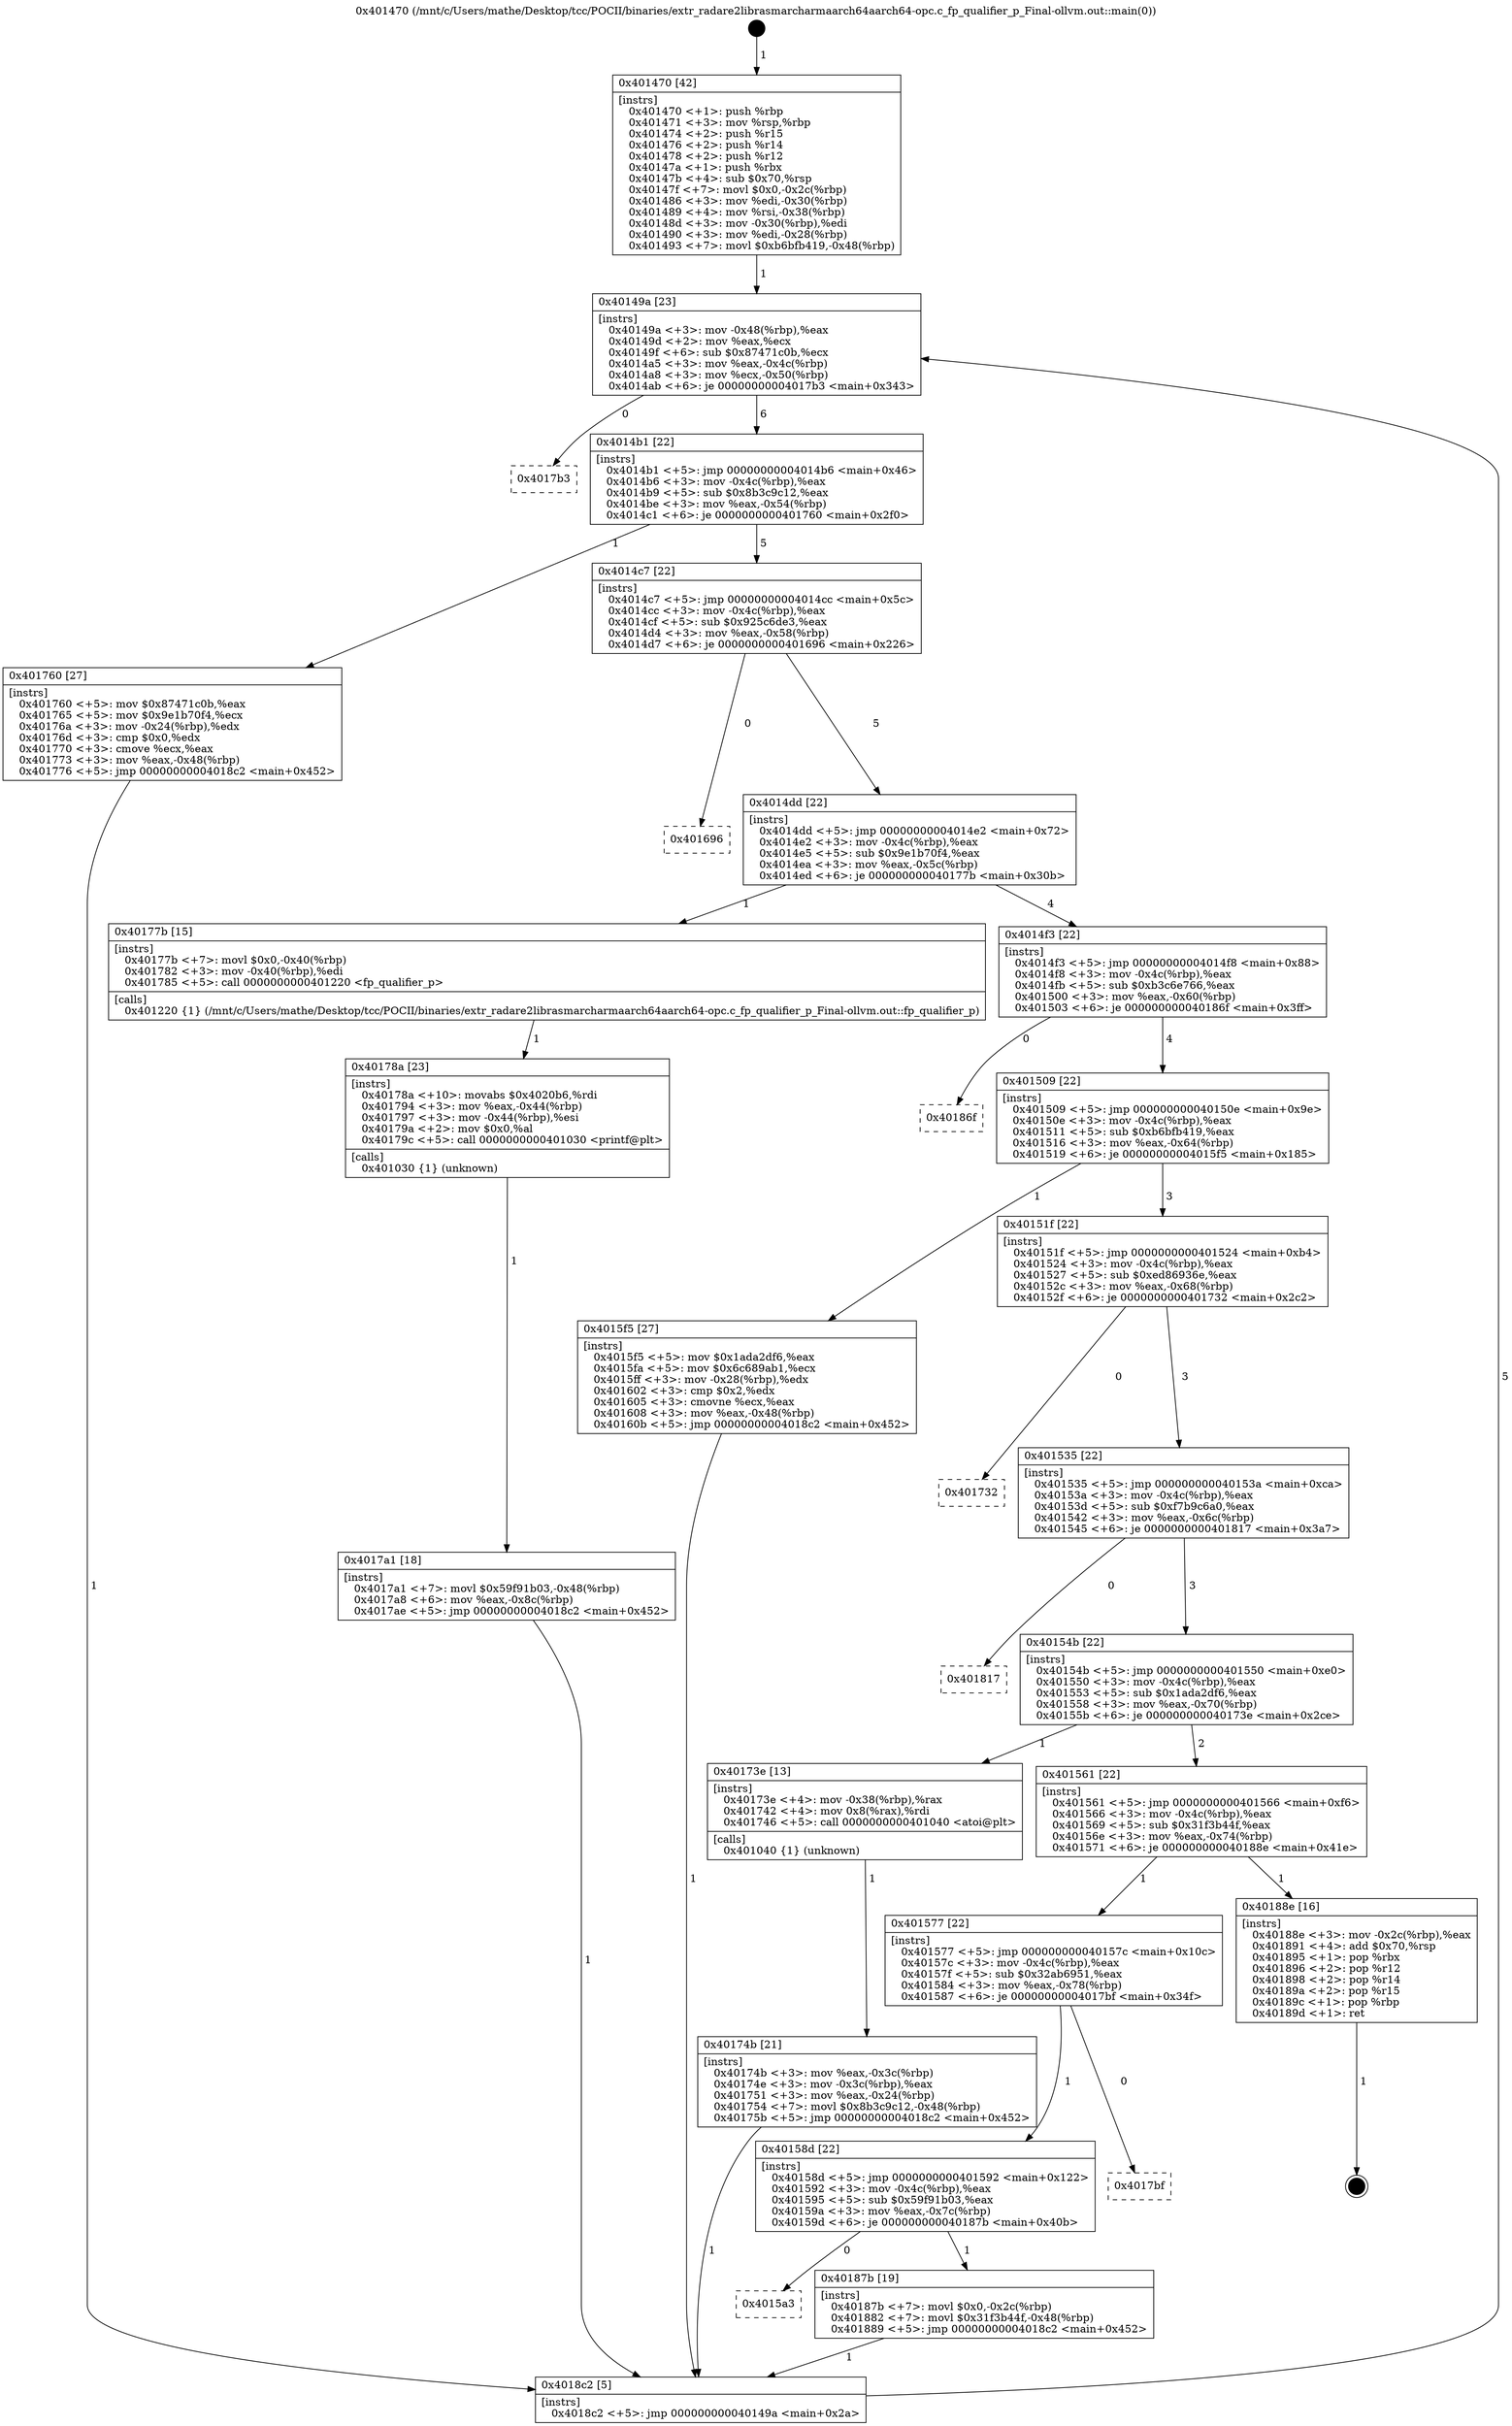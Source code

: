 digraph "0x401470" {
  label = "0x401470 (/mnt/c/Users/mathe/Desktop/tcc/POCII/binaries/extr_radare2librasmarcharmaarch64aarch64-opc.c_fp_qualifier_p_Final-ollvm.out::main(0))"
  labelloc = "t"
  node[shape=record]

  Entry [label="",width=0.3,height=0.3,shape=circle,fillcolor=black,style=filled]
  "0x40149a" [label="{
     0x40149a [23]\l
     | [instrs]\l
     &nbsp;&nbsp;0x40149a \<+3\>: mov -0x48(%rbp),%eax\l
     &nbsp;&nbsp;0x40149d \<+2\>: mov %eax,%ecx\l
     &nbsp;&nbsp;0x40149f \<+6\>: sub $0x87471c0b,%ecx\l
     &nbsp;&nbsp;0x4014a5 \<+3\>: mov %eax,-0x4c(%rbp)\l
     &nbsp;&nbsp;0x4014a8 \<+3\>: mov %ecx,-0x50(%rbp)\l
     &nbsp;&nbsp;0x4014ab \<+6\>: je 00000000004017b3 \<main+0x343\>\l
  }"]
  "0x4017b3" [label="{
     0x4017b3\l
  }", style=dashed]
  "0x4014b1" [label="{
     0x4014b1 [22]\l
     | [instrs]\l
     &nbsp;&nbsp;0x4014b1 \<+5\>: jmp 00000000004014b6 \<main+0x46\>\l
     &nbsp;&nbsp;0x4014b6 \<+3\>: mov -0x4c(%rbp),%eax\l
     &nbsp;&nbsp;0x4014b9 \<+5\>: sub $0x8b3c9c12,%eax\l
     &nbsp;&nbsp;0x4014be \<+3\>: mov %eax,-0x54(%rbp)\l
     &nbsp;&nbsp;0x4014c1 \<+6\>: je 0000000000401760 \<main+0x2f0\>\l
  }"]
  Exit [label="",width=0.3,height=0.3,shape=circle,fillcolor=black,style=filled,peripheries=2]
  "0x401760" [label="{
     0x401760 [27]\l
     | [instrs]\l
     &nbsp;&nbsp;0x401760 \<+5\>: mov $0x87471c0b,%eax\l
     &nbsp;&nbsp;0x401765 \<+5\>: mov $0x9e1b70f4,%ecx\l
     &nbsp;&nbsp;0x40176a \<+3\>: mov -0x24(%rbp),%edx\l
     &nbsp;&nbsp;0x40176d \<+3\>: cmp $0x0,%edx\l
     &nbsp;&nbsp;0x401770 \<+3\>: cmove %ecx,%eax\l
     &nbsp;&nbsp;0x401773 \<+3\>: mov %eax,-0x48(%rbp)\l
     &nbsp;&nbsp;0x401776 \<+5\>: jmp 00000000004018c2 \<main+0x452\>\l
  }"]
  "0x4014c7" [label="{
     0x4014c7 [22]\l
     | [instrs]\l
     &nbsp;&nbsp;0x4014c7 \<+5\>: jmp 00000000004014cc \<main+0x5c\>\l
     &nbsp;&nbsp;0x4014cc \<+3\>: mov -0x4c(%rbp),%eax\l
     &nbsp;&nbsp;0x4014cf \<+5\>: sub $0x925c6de3,%eax\l
     &nbsp;&nbsp;0x4014d4 \<+3\>: mov %eax,-0x58(%rbp)\l
     &nbsp;&nbsp;0x4014d7 \<+6\>: je 0000000000401696 \<main+0x226\>\l
  }"]
  "0x4015a3" [label="{
     0x4015a3\l
  }", style=dashed]
  "0x401696" [label="{
     0x401696\l
  }", style=dashed]
  "0x4014dd" [label="{
     0x4014dd [22]\l
     | [instrs]\l
     &nbsp;&nbsp;0x4014dd \<+5\>: jmp 00000000004014e2 \<main+0x72\>\l
     &nbsp;&nbsp;0x4014e2 \<+3\>: mov -0x4c(%rbp),%eax\l
     &nbsp;&nbsp;0x4014e5 \<+5\>: sub $0x9e1b70f4,%eax\l
     &nbsp;&nbsp;0x4014ea \<+3\>: mov %eax,-0x5c(%rbp)\l
     &nbsp;&nbsp;0x4014ed \<+6\>: je 000000000040177b \<main+0x30b\>\l
  }"]
  "0x40187b" [label="{
     0x40187b [19]\l
     | [instrs]\l
     &nbsp;&nbsp;0x40187b \<+7\>: movl $0x0,-0x2c(%rbp)\l
     &nbsp;&nbsp;0x401882 \<+7\>: movl $0x31f3b44f,-0x48(%rbp)\l
     &nbsp;&nbsp;0x401889 \<+5\>: jmp 00000000004018c2 \<main+0x452\>\l
  }"]
  "0x40177b" [label="{
     0x40177b [15]\l
     | [instrs]\l
     &nbsp;&nbsp;0x40177b \<+7\>: movl $0x0,-0x40(%rbp)\l
     &nbsp;&nbsp;0x401782 \<+3\>: mov -0x40(%rbp),%edi\l
     &nbsp;&nbsp;0x401785 \<+5\>: call 0000000000401220 \<fp_qualifier_p\>\l
     | [calls]\l
     &nbsp;&nbsp;0x401220 \{1\} (/mnt/c/Users/mathe/Desktop/tcc/POCII/binaries/extr_radare2librasmarcharmaarch64aarch64-opc.c_fp_qualifier_p_Final-ollvm.out::fp_qualifier_p)\l
  }"]
  "0x4014f3" [label="{
     0x4014f3 [22]\l
     | [instrs]\l
     &nbsp;&nbsp;0x4014f3 \<+5\>: jmp 00000000004014f8 \<main+0x88\>\l
     &nbsp;&nbsp;0x4014f8 \<+3\>: mov -0x4c(%rbp),%eax\l
     &nbsp;&nbsp;0x4014fb \<+5\>: sub $0xb3c6e766,%eax\l
     &nbsp;&nbsp;0x401500 \<+3\>: mov %eax,-0x60(%rbp)\l
     &nbsp;&nbsp;0x401503 \<+6\>: je 000000000040186f \<main+0x3ff\>\l
  }"]
  "0x40158d" [label="{
     0x40158d [22]\l
     | [instrs]\l
     &nbsp;&nbsp;0x40158d \<+5\>: jmp 0000000000401592 \<main+0x122\>\l
     &nbsp;&nbsp;0x401592 \<+3\>: mov -0x4c(%rbp),%eax\l
     &nbsp;&nbsp;0x401595 \<+5\>: sub $0x59f91b03,%eax\l
     &nbsp;&nbsp;0x40159a \<+3\>: mov %eax,-0x7c(%rbp)\l
     &nbsp;&nbsp;0x40159d \<+6\>: je 000000000040187b \<main+0x40b\>\l
  }"]
  "0x40186f" [label="{
     0x40186f\l
  }", style=dashed]
  "0x401509" [label="{
     0x401509 [22]\l
     | [instrs]\l
     &nbsp;&nbsp;0x401509 \<+5\>: jmp 000000000040150e \<main+0x9e\>\l
     &nbsp;&nbsp;0x40150e \<+3\>: mov -0x4c(%rbp),%eax\l
     &nbsp;&nbsp;0x401511 \<+5\>: sub $0xb6bfb419,%eax\l
     &nbsp;&nbsp;0x401516 \<+3\>: mov %eax,-0x64(%rbp)\l
     &nbsp;&nbsp;0x401519 \<+6\>: je 00000000004015f5 \<main+0x185\>\l
  }"]
  "0x4017bf" [label="{
     0x4017bf\l
  }", style=dashed]
  "0x4015f5" [label="{
     0x4015f5 [27]\l
     | [instrs]\l
     &nbsp;&nbsp;0x4015f5 \<+5\>: mov $0x1ada2df6,%eax\l
     &nbsp;&nbsp;0x4015fa \<+5\>: mov $0x6c689ab1,%ecx\l
     &nbsp;&nbsp;0x4015ff \<+3\>: mov -0x28(%rbp),%edx\l
     &nbsp;&nbsp;0x401602 \<+3\>: cmp $0x2,%edx\l
     &nbsp;&nbsp;0x401605 \<+3\>: cmovne %ecx,%eax\l
     &nbsp;&nbsp;0x401608 \<+3\>: mov %eax,-0x48(%rbp)\l
     &nbsp;&nbsp;0x40160b \<+5\>: jmp 00000000004018c2 \<main+0x452\>\l
  }"]
  "0x40151f" [label="{
     0x40151f [22]\l
     | [instrs]\l
     &nbsp;&nbsp;0x40151f \<+5\>: jmp 0000000000401524 \<main+0xb4\>\l
     &nbsp;&nbsp;0x401524 \<+3\>: mov -0x4c(%rbp),%eax\l
     &nbsp;&nbsp;0x401527 \<+5\>: sub $0xed86936e,%eax\l
     &nbsp;&nbsp;0x40152c \<+3\>: mov %eax,-0x68(%rbp)\l
     &nbsp;&nbsp;0x40152f \<+6\>: je 0000000000401732 \<main+0x2c2\>\l
  }"]
  "0x4018c2" [label="{
     0x4018c2 [5]\l
     | [instrs]\l
     &nbsp;&nbsp;0x4018c2 \<+5\>: jmp 000000000040149a \<main+0x2a\>\l
  }"]
  "0x401470" [label="{
     0x401470 [42]\l
     | [instrs]\l
     &nbsp;&nbsp;0x401470 \<+1\>: push %rbp\l
     &nbsp;&nbsp;0x401471 \<+3\>: mov %rsp,%rbp\l
     &nbsp;&nbsp;0x401474 \<+2\>: push %r15\l
     &nbsp;&nbsp;0x401476 \<+2\>: push %r14\l
     &nbsp;&nbsp;0x401478 \<+2\>: push %r12\l
     &nbsp;&nbsp;0x40147a \<+1\>: push %rbx\l
     &nbsp;&nbsp;0x40147b \<+4\>: sub $0x70,%rsp\l
     &nbsp;&nbsp;0x40147f \<+7\>: movl $0x0,-0x2c(%rbp)\l
     &nbsp;&nbsp;0x401486 \<+3\>: mov %edi,-0x30(%rbp)\l
     &nbsp;&nbsp;0x401489 \<+4\>: mov %rsi,-0x38(%rbp)\l
     &nbsp;&nbsp;0x40148d \<+3\>: mov -0x30(%rbp),%edi\l
     &nbsp;&nbsp;0x401490 \<+3\>: mov %edi,-0x28(%rbp)\l
     &nbsp;&nbsp;0x401493 \<+7\>: movl $0xb6bfb419,-0x48(%rbp)\l
  }"]
  "0x401577" [label="{
     0x401577 [22]\l
     | [instrs]\l
     &nbsp;&nbsp;0x401577 \<+5\>: jmp 000000000040157c \<main+0x10c\>\l
     &nbsp;&nbsp;0x40157c \<+3\>: mov -0x4c(%rbp),%eax\l
     &nbsp;&nbsp;0x40157f \<+5\>: sub $0x32ab6951,%eax\l
     &nbsp;&nbsp;0x401584 \<+3\>: mov %eax,-0x78(%rbp)\l
     &nbsp;&nbsp;0x401587 \<+6\>: je 00000000004017bf \<main+0x34f\>\l
  }"]
  "0x401732" [label="{
     0x401732\l
  }", style=dashed]
  "0x401535" [label="{
     0x401535 [22]\l
     | [instrs]\l
     &nbsp;&nbsp;0x401535 \<+5\>: jmp 000000000040153a \<main+0xca\>\l
     &nbsp;&nbsp;0x40153a \<+3\>: mov -0x4c(%rbp),%eax\l
     &nbsp;&nbsp;0x40153d \<+5\>: sub $0xf7b9c6a0,%eax\l
     &nbsp;&nbsp;0x401542 \<+3\>: mov %eax,-0x6c(%rbp)\l
     &nbsp;&nbsp;0x401545 \<+6\>: je 0000000000401817 \<main+0x3a7\>\l
  }"]
  "0x40188e" [label="{
     0x40188e [16]\l
     | [instrs]\l
     &nbsp;&nbsp;0x40188e \<+3\>: mov -0x2c(%rbp),%eax\l
     &nbsp;&nbsp;0x401891 \<+4\>: add $0x70,%rsp\l
     &nbsp;&nbsp;0x401895 \<+1\>: pop %rbx\l
     &nbsp;&nbsp;0x401896 \<+2\>: pop %r12\l
     &nbsp;&nbsp;0x401898 \<+2\>: pop %r14\l
     &nbsp;&nbsp;0x40189a \<+2\>: pop %r15\l
     &nbsp;&nbsp;0x40189c \<+1\>: pop %rbp\l
     &nbsp;&nbsp;0x40189d \<+1\>: ret\l
  }"]
  "0x401817" [label="{
     0x401817\l
  }", style=dashed]
  "0x40154b" [label="{
     0x40154b [22]\l
     | [instrs]\l
     &nbsp;&nbsp;0x40154b \<+5\>: jmp 0000000000401550 \<main+0xe0\>\l
     &nbsp;&nbsp;0x401550 \<+3\>: mov -0x4c(%rbp),%eax\l
     &nbsp;&nbsp;0x401553 \<+5\>: sub $0x1ada2df6,%eax\l
     &nbsp;&nbsp;0x401558 \<+3\>: mov %eax,-0x70(%rbp)\l
     &nbsp;&nbsp;0x40155b \<+6\>: je 000000000040173e \<main+0x2ce\>\l
  }"]
  "0x4017a1" [label="{
     0x4017a1 [18]\l
     | [instrs]\l
     &nbsp;&nbsp;0x4017a1 \<+7\>: movl $0x59f91b03,-0x48(%rbp)\l
     &nbsp;&nbsp;0x4017a8 \<+6\>: mov %eax,-0x8c(%rbp)\l
     &nbsp;&nbsp;0x4017ae \<+5\>: jmp 00000000004018c2 \<main+0x452\>\l
  }"]
  "0x40173e" [label="{
     0x40173e [13]\l
     | [instrs]\l
     &nbsp;&nbsp;0x40173e \<+4\>: mov -0x38(%rbp),%rax\l
     &nbsp;&nbsp;0x401742 \<+4\>: mov 0x8(%rax),%rdi\l
     &nbsp;&nbsp;0x401746 \<+5\>: call 0000000000401040 \<atoi@plt\>\l
     | [calls]\l
     &nbsp;&nbsp;0x401040 \{1\} (unknown)\l
  }"]
  "0x401561" [label="{
     0x401561 [22]\l
     | [instrs]\l
     &nbsp;&nbsp;0x401561 \<+5\>: jmp 0000000000401566 \<main+0xf6\>\l
     &nbsp;&nbsp;0x401566 \<+3\>: mov -0x4c(%rbp),%eax\l
     &nbsp;&nbsp;0x401569 \<+5\>: sub $0x31f3b44f,%eax\l
     &nbsp;&nbsp;0x40156e \<+3\>: mov %eax,-0x74(%rbp)\l
     &nbsp;&nbsp;0x401571 \<+6\>: je 000000000040188e \<main+0x41e\>\l
  }"]
  "0x40174b" [label="{
     0x40174b [21]\l
     | [instrs]\l
     &nbsp;&nbsp;0x40174b \<+3\>: mov %eax,-0x3c(%rbp)\l
     &nbsp;&nbsp;0x40174e \<+3\>: mov -0x3c(%rbp),%eax\l
     &nbsp;&nbsp;0x401751 \<+3\>: mov %eax,-0x24(%rbp)\l
     &nbsp;&nbsp;0x401754 \<+7\>: movl $0x8b3c9c12,-0x48(%rbp)\l
     &nbsp;&nbsp;0x40175b \<+5\>: jmp 00000000004018c2 \<main+0x452\>\l
  }"]
  "0x40178a" [label="{
     0x40178a [23]\l
     | [instrs]\l
     &nbsp;&nbsp;0x40178a \<+10\>: movabs $0x4020b6,%rdi\l
     &nbsp;&nbsp;0x401794 \<+3\>: mov %eax,-0x44(%rbp)\l
     &nbsp;&nbsp;0x401797 \<+3\>: mov -0x44(%rbp),%esi\l
     &nbsp;&nbsp;0x40179a \<+2\>: mov $0x0,%al\l
     &nbsp;&nbsp;0x40179c \<+5\>: call 0000000000401030 \<printf@plt\>\l
     | [calls]\l
     &nbsp;&nbsp;0x401030 \{1\} (unknown)\l
  }"]
  Entry -> "0x401470" [label=" 1"]
  "0x40149a" -> "0x4017b3" [label=" 0"]
  "0x40149a" -> "0x4014b1" [label=" 6"]
  "0x40188e" -> Exit [label=" 1"]
  "0x4014b1" -> "0x401760" [label=" 1"]
  "0x4014b1" -> "0x4014c7" [label=" 5"]
  "0x40187b" -> "0x4018c2" [label=" 1"]
  "0x4014c7" -> "0x401696" [label=" 0"]
  "0x4014c7" -> "0x4014dd" [label=" 5"]
  "0x40158d" -> "0x4015a3" [label=" 0"]
  "0x4014dd" -> "0x40177b" [label=" 1"]
  "0x4014dd" -> "0x4014f3" [label=" 4"]
  "0x40158d" -> "0x40187b" [label=" 1"]
  "0x4014f3" -> "0x40186f" [label=" 0"]
  "0x4014f3" -> "0x401509" [label=" 4"]
  "0x401577" -> "0x40158d" [label=" 1"]
  "0x401509" -> "0x4015f5" [label=" 1"]
  "0x401509" -> "0x40151f" [label=" 3"]
  "0x4015f5" -> "0x4018c2" [label=" 1"]
  "0x401470" -> "0x40149a" [label=" 1"]
  "0x4018c2" -> "0x40149a" [label=" 5"]
  "0x401577" -> "0x4017bf" [label=" 0"]
  "0x40151f" -> "0x401732" [label=" 0"]
  "0x40151f" -> "0x401535" [label=" 3"]
  "0x401561" -> "0x401577" [label=" 1"]
  "0x401535" -> "0x401817" [label=" 0"]
  "0x401535" -> "0x40154b" [label=" 3"]
  "0x401561" -> "0x40188e" [label=" 1"]
  "0x40154b" -> "0x40173e" [label=" 1"]
  "0x40154b" -> "0x401561" [label=" 2"]
  "0x40173e" -> "0x40174b" [label=" 1"]
  "0x40174b" -> "0x4018c2" [label=" 1"]
  "0x401760" -> "0x4018c2" [label=" 1"]
  "0x40177b" -> "0x40178a" [label=" 1"]
  "0x40178a" -> "0x4017a1" [label=" 1"]
  "0x4017a1" -> "0x4018c2" [label=" 1"]
}
